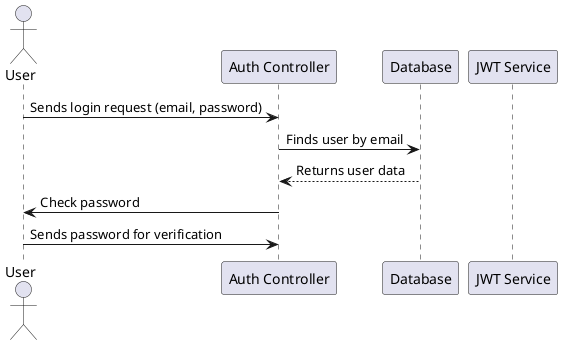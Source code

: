 @startuml

actor User
participant "Auth Controller" as Auth
participant "Database" as DB
participant "JWT Service" as JWT

User -> Auth : Sends login request (email, password)
Auth -> DB : Finds user by email
DB --> Auth : Returns user data

Auth -> User : Check password
User -> Auth : Sends password for verification

@enduml
